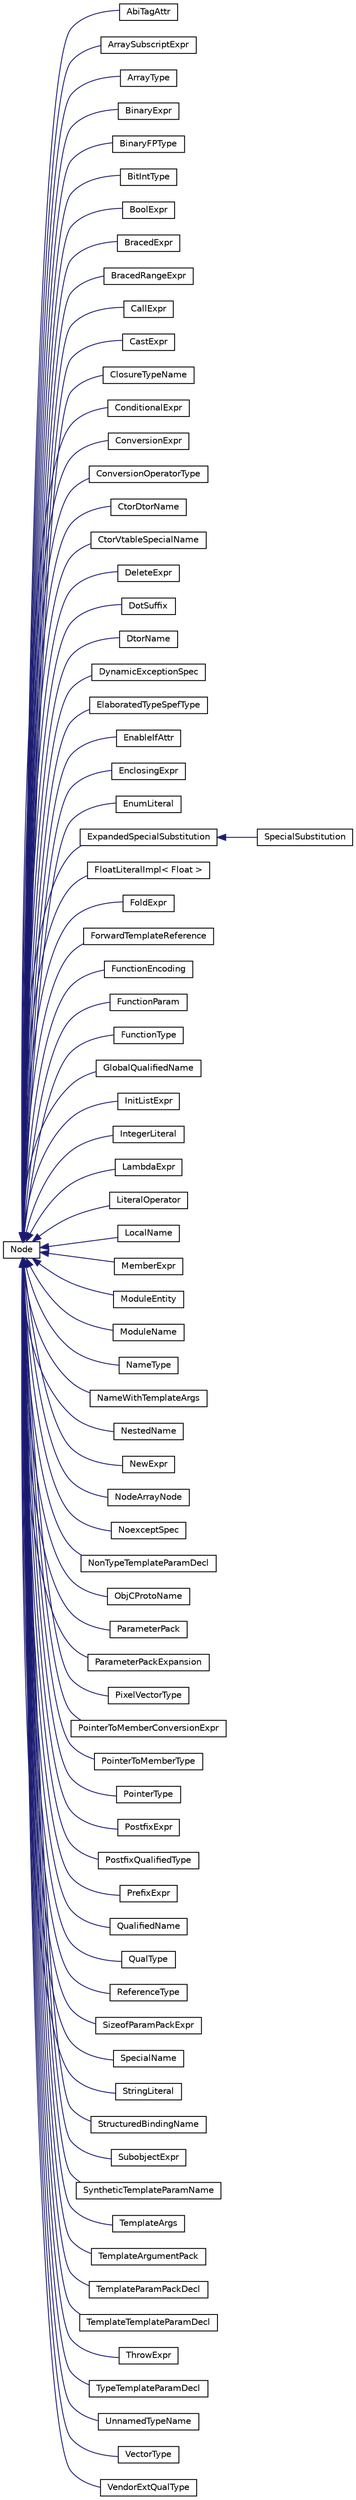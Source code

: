 digraph "Graphical Class Hierarchy"
{
 // LATEX_PDF_SIZE
  bgcolor="transparent";
  edge [fontname="Helvetica",fontsize="10",labelfontname="Helvetica",labelfontsize="10"];
  node [fontname="Helvetica",fontsize="10",shape=record];
  rankdir="LR";
  Node0 [label="Node",height=0.2,width=0.4,color="black",URL="$classNode.html",tooltip=" "];
  Node0 -> Node1 [dir="back",color="midnightblue",fontsize="10",style="solid",fontname="Helvetica"];
  Node1 [label="AbiTagAttr",height=0.2,width=0.4,color="black",URL="$structAbiTagAttr.html",tooltip=" "];
  Node0 -> Node2 [dir="back",color="midnightblue",fontsize="10",style="solid",fontname="Helvetica"];
  Node2 [label="ArraySubscriptExpr",height=0.2,width=0.4,color="black",URL="$classArraySubscriptExpr.html",tooltip=" "];
  Node0 -> Node3 [dir="back",color="midnightblue",fontsize="10",style="solid",fontname="Helvetica"];
  Node3 [label="ArrayType",height=0.2,width=0.4,color="black",URL="$classArrayType.html",tooltip=" "];
  Node0 -> Node4 [dir="back",color="midnightblue",fontsize="10",style="solid",fontname="Helvetica"];
  Node4 [label="BinaryExpr",height=0.2,width=0.4,color="black",URL="$classBinaryExpr.html",tooltip=" "];
  Node0 -> Node5 [dir="back",color="midnightblue",fontsize="10",style="solid",fontname="Helvetica"];
  Node5 [label="BinaryFPType",height=0.2,width=0.4,color="black",URL="$classBinaryFPType.html",tooltip=" "];
  Node0 -> Node6 [dir="back",color="midnightblue",fontsize="10",style="solid",fontname="Helvetica"];
  Node6 [label="BitIntType",height=0.2,width=0.4,color="black",URL="$classBitIntType.html",tooltip=" "];
  Node0 -> Node7 [dir="back",color="midnightblue",fontsize="10",style="solid",fontname="Helvetica"];
  Node7 [label="BoolExpr",height=0.2,width=0.4,color="black",URL="$classBoolExpr.html",tooltip=" "];
  Node0 -> Node8 [dir="back",color="midnightblue",fontsize="10",style="solid",fontname="Helvetica"];
  Node8 [label="BracedExpr",height=0.2,width=0.4,color="black",URL="$classBracedExpr.html",tooltip=" "];
  Node0 -> Node9 [dir="back",color="midnightblue",fontsize="10",style="solid",fontname="Helvetica"];
  Node9 [label="BracedRangeExpr",height=0.2,width=0.4,color="black",URL="$classBracedRangeExpr.html",tooltip=" "];
  Node0 -> Node10 [dir="back",color="midnightblue",fontsize="10",style="solid",fontname="Helvetica"];
  Node10 [label="CallExpr",height=0.2,width=0.4,color="black",URL="$classCallExpr.html",tooltip=" "];
  Node0 -> Node11 [dir="back",color="midnightblue",fontsize="10",style="solid",fontname="Helvetica"];
  Node11 [label="CastExpr",height=0.2,width=0.4,color="black",URL="$classCastExpr.html",tooltip=" "];
  Node0 -> Node12 [dir="back",color="midnightblue",fontsize="10",style="solid",fontname="Helvetica"];
  Node12 [label="ClosureTypeName",height=0.2,width=0.4,color="black",URL="$classClosureTypeName.html",tooltip=" "];
  Node0 -> Node13 [dir="back",color="midnightblue",fontsize="10",style="solid",fontname="Helvetica"];
  Node13 [label="ConditionalExpr",height=0.2,width=0.4,color="black",URL="$classConditionalExpr.html",tooltip=" "];
  Node0 -> Node14 [dir="back",color="midnightblue",fontsize="10",style="solid",fontname="Helvetica"];
  Node14 [label="ConversionExpr",height=0.2,width=0.4,color="black",URL="$classConversionExpr.html",tooltip=" "];
  Node0 -> Node15 [dir="back",color="midnightblue",fontsize="10",style="solid",fontname="Helvetica"];
  Node15 [label="ConversionOperatorType",height=0.2,width=0.4,color="black",URL="$classConversionOperatorType.html",tooltip=" "];
  Node0 -> Node16 [dir="back",color="midnightblue",fontsize="10",style="solid",fontname="Helvetica"];
  Node16 [label="CtorDtorName",height=0.2,width=0.4,color="black",URL="$classCtorDtorName.html",tooltip=" "];
  Node0 -> Node17 [dir="back",color="midnightblue",fontsize="10",style="solid",fontname="Helvetica"];
  Node17 [label="CtorVtableSpecialName",height=0.2,width=0.4,color="black",URL="$classCtorVtableSpecialName.html",tooltip=" "];
  Node0 -> Node18 [dir="back",color="midnightblue",fontsize="10",style="solid",fontname="Helvetica"];
  Node18 [label="DeleteExpr",height=0.2,width=0.4,color="black",URL="$classDeleteExpr.html",tooltip=" "];
  Node0 -> Node19 [dir="back",color="midnightblue",fontsize="10",style="solid",fontname="Helvetica"];
  Node19 [label="DotSuffix",height=0.2,width=0.4,color="black",URL="$classDotSuffix.html",tooltip=" "];
  Node0 -> Node20 [dir="back",color="midnightblue",fontsize="10",style="solid",fontname="Helvetica"];
  Node20 [label="DtorName",height=0.2,width=0.4,color="black",URL="$classDtorName.html",tooltip=" "];
  Node0 -> Node21 [dir="back",color="midnightblue",fontsize="10",style="solid",fontname="Helvetica"];
  Node21 [label="DynamicExceptionSpec",height=0.2,width=0.4,color="black",URL="$classDynamicExceptionSpec.html",tooltip=" "];
  Node0 -> Node22 [dir="back",color="midnightblue",fontsize="10",style="solid",fontname="Helvetica"];
  Node22 [label="ElaboratedTypeSpefType",height=0.2,width=0.4,color="black",URL="$classElaboratedTypeSpefType.html",tooltip=" "];
  Node0 -> Node23 [dir="back",color="midnightblue",fontsize="10",style="solid",fontname="Helvetica"];
  Node23 [label="EnableIfAttr",height=0.2,width=0.4,color="black",URL="$classEnableIfAttr.html",tooltip=" "];
  Node0 -> Node24 [dir="back",color="midnightblue",fontsize="10",style="solid",fontname="Helvetica"];
  Node24 [label="EnclosingExpr",height=0.2,width=0.4,color="black",URL="$classEnclosingExpr.html",tooltip=" "];
  Node0 -> Node25 [dir="back",color="midnightblue",fontsize="10",style="solid",fontname="Helvetica"];
  Node25 [label="EnumLiteral",height=0.2,width=0.4,color="black",URL="$classEnumLiteral.html",tooltip=" "];
  Node0 -> Node26 [dir="back",color="midnightblue",fontsize="10",style="solid",fontname="Helvetica"];
  Node26 [label="ExpandedSpecialSubstitution",height=0.2,width=0.4,color="black",URL="$classExpandedSpecialSubstitution.html",tooltip=" "];
  Node26 -> Node27 [dir="back",color="midnightblue",fontsize="10",style="solid",fontname="Helvetica"];
  Node27 [label="SpecialSubstitution",height=0.2,width=0.4,color="black",URL="$classSpecialSubstitution.html",tooltip=" "];
  Node0 -> Node28 [dir="back",color="midnightblue",fontsize="10",style="solid",fontname="Helvetica"];
  Node28 [label="FloatLiteralImpl\< Float \>",height=0.2,width=0.4,color="black",URL="$classFloatLiteralImpl.html",tooltip=" "];
  Node0 -> Node29 [dir="back",color="midnightblue",fontsize="10",style="solid",fontname="Helvetica"];
  Node29 [label="FoldExpr",height=0.2,width=0.4,color="black",URL="$classFoldExpr.html",tooltip=" "];
  Node0 -> Node30 [dir="back",color="midnightblue",fontsize="10",style="solid",fontname="Helvetica"];
  Node30 [label="ForwardTemplateReference",height=0.2,width=0.4,color="black",URL="$structForwardTemplateReference.html",tooltip="A forward-reference to a template argument that was not known at the point where the template paramet..."];
  Node0 -> Node31 [dir="back",color="midnightblue",fontsize="10",style="solid",fontname="Helvetica"];
  Node31 [label="FunctionEncoding",height=0.2,width=0.4,color="black",URL="$classFunctionEncoding.html",tooltip=" "];
  Node0 -> Node32 [dir="back",color="midnightblue",fontsize="10",style="solid",fontname="Helvetica"];
  Node32 [label="FunctionParam",height=0.2,width=0.4,color="black",URL="$classFunctionParam.html",tooltip=" "];
  Node0 -> Node33 [dir="back",color="midnightblue",fontsize="10",style="solid",fontname="Helvetica"];
  Node33 [label="FunctionType",height=0.2,width=0.4,color="black",URL="$classFunctionType.html",tooltip=" "];
  Node0 -> Node34 [dir="back",color="midnightblue",fontsize="10",style="solid",fontname="Helvetica"];
  Node34 [label="GlobalQualifiedName",height=0.2,width=0.4,color="black",URL="$classGlobalQualifiedName.html",tooltip=" "];
  Node0 -> Node35 [dir="back",color="midnightblue",fontsize="10",style="solid",fontname="Helvetica"];
  Node35 [label="InitListExpr",height=0.2,width=0.4,color="black",URL="$classInitListExpr.html",tooltip=" "];
  Node0 -> Node36 [dir="back",color="midnightblue",fontsize="10",style="solid",fontname="Helvetica"];
  Node36 [label="IntegerLiteral",height=0.2,width=0.4,color="black",URL="$classIntegerLiteral.html",tooltip=" "];
  Node0 -> Node37 [dir="back",color="midnightblue",fontsize="10",style="solid",fontname="Helvetica"];
  Node37 [label="LambdaExpr",height=0.2,width=0.4,color="black",URL="$classLambdaExpr.html",tooltip=" "];
  Node0 -> Node38 [dir="back",color="midnightblue",fontsize="10",style="solid",fontname="Helvetica"];
  Node38 [label="LiteralOperator",height=0.2,width=0.4,color="black",URL="$classLiteralOperator.html",tooltip=" "];
  Node0 -> Node39 [dir="back",color="midnightblue",fontsize="10",style="solid",fontname="Helvetica"];
  Node39 [label="LocalName",height=0.2,width=0.4,color="black",URL="$structLocalName.html",tooltip=" "];
  Node0 -> Node40 [dir="back",color="midnightblue",fontsize="10",style="solid",fontname="Helvetica"];
  Node40 [label="MemberExpr",height=0.2,width=0.4,color="black",URL="$classMemberExpr.html",tooltip=" "];
  Node0 -> Node41 [dir="back",color="midnightblue",fontsize="10",style="solid",fontname="Helvetica"];
  Node41 [label="ModuleEntity",height=0.2,width=0.4,color="black",URL="$structModuleEntity.html",tooltip=" "];
  Node0 -> Node42 [dir="back",color="midnightblue",fontsize="10",style="solid",fontname="Helvetica"];
  Node42 [label="ModuleName",height=0.2,width=0.4,color="black",URL="$structModuleName.html",tooltip=" "];
  Node0 -> Node43 [dir="back",color="midnightblue",fontsize="10",style="solid",fontname="Helvetica"];
  Node43 [label="NameType",height=0.2,width=0.4,color="black",URL="$classNameType.html",tooltip=" "];
  Node0 -> Node44 [dir="back",color="midnightblue",fontsize="10",style="solid",fontname="Helvetica"];
  Node44 [label="NameWithTemplateArgs",height=0.2,width=0.4,color="black",URL="$structNameWithTemplateArgs.html",tooltip=" "];
  Node0 -> Node45 [dir="back",color="midnightblue",fontsize="10",style="solid",fontname="Helvetica"];
  Node45 [label="NestedName",height=0.2,width=0.4,color="black",URL="$structNestedName.html",tooltip=" "];
  Node0 -> Node46 [dir="back",color="midnightblue",fontsize="10",style="solid",fontname="Helvetica"];
  Node46 [label="NewExpr",height=0.2,width=0.4,color="black",URL="$classNewExpr.html",tooltip=" "];
  Node0 -> Node47 [dir="back",color="midnightblue",fontsize="10",style="solid",fontname="Helvetica"];
  Node47 [label="NodeArrayNode",height=0.2,width=0.4,color="black",URL="$structNodeArrayNode.html",tooltip=" "];
  Node0 -> Node48 [dir="back",color="midnightblue",fontsize="10",style="solid",fontname="Helvetica"];
  Node48 [label="NoexceptSpec",height=0.2,width=0.4,color="black",URL="$classNoexceptSpec.html",tooltip=" "];
  Node0 -> Node49 [dir="back",color="midnightblue",fontsize="10",style="solid",fontname="Helvetica"];
  Node49 [label="NonTypeTemplateParamDecl",height=0.2,width=0.4,color="black",URL="$classNonTypeTemplateParamDecl.html",tooltip="A non-type template parameter declaration, 'int N'."];
  Node0 -> Node50 [dir="back",color="midnightblue",fontsize="10",style="solid",fontname="Helvetica"];
  Node50 [label="ObjCProtoName",height=0.2,width=0.4,color="black",URL="$classObjCProtoName.html",tooltip=" "];
  Node0 -> Node51 [dir="back",color="midnightblue",fontsize="10",style="solid",fontname="Helvetica"];
  Node51 [label="ParameterPack",height=0.2,width=0.4,color="black",URL="$classParameterPack.html",tooltip="An unexpanded parameter pack (either in the expression or type context)."];
  Node0 -> Node52 [dir="back",color="midnightblue",fontsize="10",style="solid",fontname="Helvetica"];
  Node52 [label="ParameterPackExpansion",height=0.2,width=0.4,color="black",URL="$classParameterPackExpansion.html",tooltip="A pack expansion."];
  Node0 -> Node53 [dir="back",color="midnightblue",fontsize="10",style="solid",fontname="Helvetica"];
  Node53 [label="PixelVectorType",height=0.2,width=0.4,color="black",URL="$classPixelVectorType.html",tooltip=" "];
  Node0 -> Node54 [dir="back",color="midnightblue",fontsize="10",style="solid",fontname="Helvetica"];
  Node54 [label="PointerToMemberConversionExpr",height=0.2,width=0.4,color="black",URL="$classPointerToMemberConversionExpr.html",tooltip=" "];
  Node0 -> Node55 [dir="back",color="midnightblue",fontsize="10",style="solid",fontname="Helvetica"];
  Node55 [label="PointerToMemberType",height=0.2,width=0.4,color="black",URL="$classPointerToMemberType.html",tooltip=" "];
  Node0 -> Node56 [dir="back",color="midnightblue",fontsize="10",style="solid",fontname="Helvetica"];
  Node56 [label="PointerType",height=0.2,width=0.4,color="black",URL="$classPointerType.html",tooltip=" "];
  Node0 -> Node57 [dir="back",color="midnightblue",fontsize="10",style="solid",fontname="Helvetica"];
  Node57 [label="PostfixExpr",height=0.2,width=0.4,color="black",URL="$classPostfixExpr.html",tooltip=" "];
  Node0 -> Node58 [dir="back",color="midnightblue",fontsize="10",style="solid",fontname="Helvetica"];
  Node58 [label="PostfixQualifiedType",height=0.2,width=0.4,color="black",URL="$classPostfixQualifiedType.html",tooltip=" "];
  Node0 -> Node59 [dir="back",color="midnightblue",fontsize="10",style="solid",fontname="Helvetica"];
  Node59 [label="PrefixExpr",height=0.2,width=0.4,color="black",URL="$classPrefixExpr.html",tooltip=" "];
  Node0 -> Node60 [dir="back",color="midnightblue",fontsize="10",style="solid",fontname="Helvetica"];
  Node60 [label="QualifiedName",height=0.2,width=0.4,color="black",URL="$classQualifiedName.html",tooltip=" "];
  Node0 -> Node61 [dir="back",color="midnightblue",fontsize="10",style="solid",fontname="Helvetica"];
  Node61 [label="QualType",height=0.2,width=0.4,color="black",URL="$classQualType.html",tooltip=" "];
  Node0 -> Node62 [dir="back",color="midnightblue",fontsize="10",style="solid",fontname="Helvetica"];
  Node62 [label="ReferenceType",height=0.2,width=0.4,color="black",URL="$classReferenceType.html",tooltip=" "];
  Node0 -> Node63 [dir="back",color="midnightblue",fontsize="10",style="solid",fontname="Helvetica"];
  Node63 [label="SizeofParamPackExpr",height=0.2,width=0.4,color="black",URL="$classSizeofParamPackExpr.html",tooltip=" "];
  Node0 -> Node64 [dir="back",color="midnightblue",fontsize="10",style="solid",fontname="Helvetica"];
  Node64 [label="SpecialName",height=0.2,width=0.4,color="black",URL="$classSpecialName.html",tooltip=" "];
  Node0 -> Node65 [dir="back",color="midnightblue",fontsize="10",style="solid",fontname="Helvetica"];
  Node65 [label="StringLiteral",height=0.2,width=0.4,color="black",URL="$classStringLiteral.html",tooltip=" "];
  Node0 -> Node66 [dir="back",color="midnightblue",fontsize="10",style="solid",fontname="Helvetica"];
  Node66 [label="StructuredBindingName",height=0.2,width=0.4,color="black",URL="$classStructuredBindingName.html",tooltip=" "];
  Node0 -> Node67 [dir="back",color="midnightblue",fontsize="10",style="solid",fontname="Helvetica"];
  Node67 [label="SubobjectExpr",height=0.2,width=0.4,color="black",URL="$classSubobjectExpr.html",tooltip=" "];
  Node0 -> Node68 [dir="back",color="midnightblue",fontsize="10",style="solid",fontname="Helvetica"];
  Node68 [label="SyntheticTemplateParamName",height=0.2,width=0.4,color="black",URL="$classSyntheticTemplateParamName.html",tooltip="An invented name for a template parameter for which we don't have a corresponding template argument."];
  Node0 -> Node69 [dir="back",color="midnightblue",fontsize="10",style="solid",fontname="Helvetica"];
  Node69 [label="TemplateArgs",height=0.2,width=0.4,color="black",URL="$classTemplateArgs.html",tooltip=" "];
  Node0 -> Node70 [dir="back",color="midnightblue",fontsize="10",style="solid",fontname="Helvetica"];
  Node70 [label="TemplateArgumentPack",height=0.2,width=0.4,color="black",URL="$classTemplateArgumentPack.html",tooltip="A variadic template argument."];
  Node0 -> Node71 [dir="back",color="midnightblue",fontsize="10",style="solid",fontname="Helvetica"];
  Node71 [label="TemplateParamPackDecl",height=0.2,width=0.4,color="black",URL="$classTemplateParamPackDecl.html",tooltip="A template parameter pack declaration, 'typename ...T'."];
  Node0 -> Node72 [dir="back",color="midnightblue",fontsize="10",style="solid",fontname="Helvetica"];
  Node72 [label="TemplateTemplateParamDecl",height=0.2,width=0.4,color="black",URL="$classTemplateTemplateParamDecl.html",tooltip="A template template parameter declaration, 'template<typename T> typename N'."];
  Node0 -> Node73 [dir="back",color="midnightblue",fontsize="10",style="solid",fontname="Helvetica"];
  Node73 [label="ThrowExpr",height=0.2,width=0.4,color="black",URL="$classThrowExpr.html",tooltip=" "];
  Node0 -> Node74 [dir="back",color="midnightblue",fontsize="10",style="solid",fontname="Helvetica"];
  Node74 [label="TypeTemplateParamDecl",height=0.2,width=0.4,color="black",URL="$classTypeTemplateParamDecl.html",tooltip="A template type parameter declaration, 'typename T'."];
  Node0 -> Node75 [dir="back",color="midnightblue",fontsize="10",style="solid",fontname="Helvetica"];
  Node75 [label="UnnamedTypeName",height=0.2,width=0.4,color="black",URL="$classUnnamedTypeName.html",tooltip=" "];
  Node0 -> Node76 [dir="back",color="midnightblue",fontsize="10",style="solid",fontname="Helvetica"];
  Node76 [label="VectorType",height=0.2,width=0.4,color="black",URL="$classVectorType.html",tooltip=" "];
  Node0 -> Node77 [dir="back",color="midnightblue",fontsize="10",style="solid",fontname="Helvetica"];
  Node77 [label="VendorExtQualType",height=0.2,width=0.4,color="black",URL="$classVendorExtQualType.html",tooltip=" "];
}
